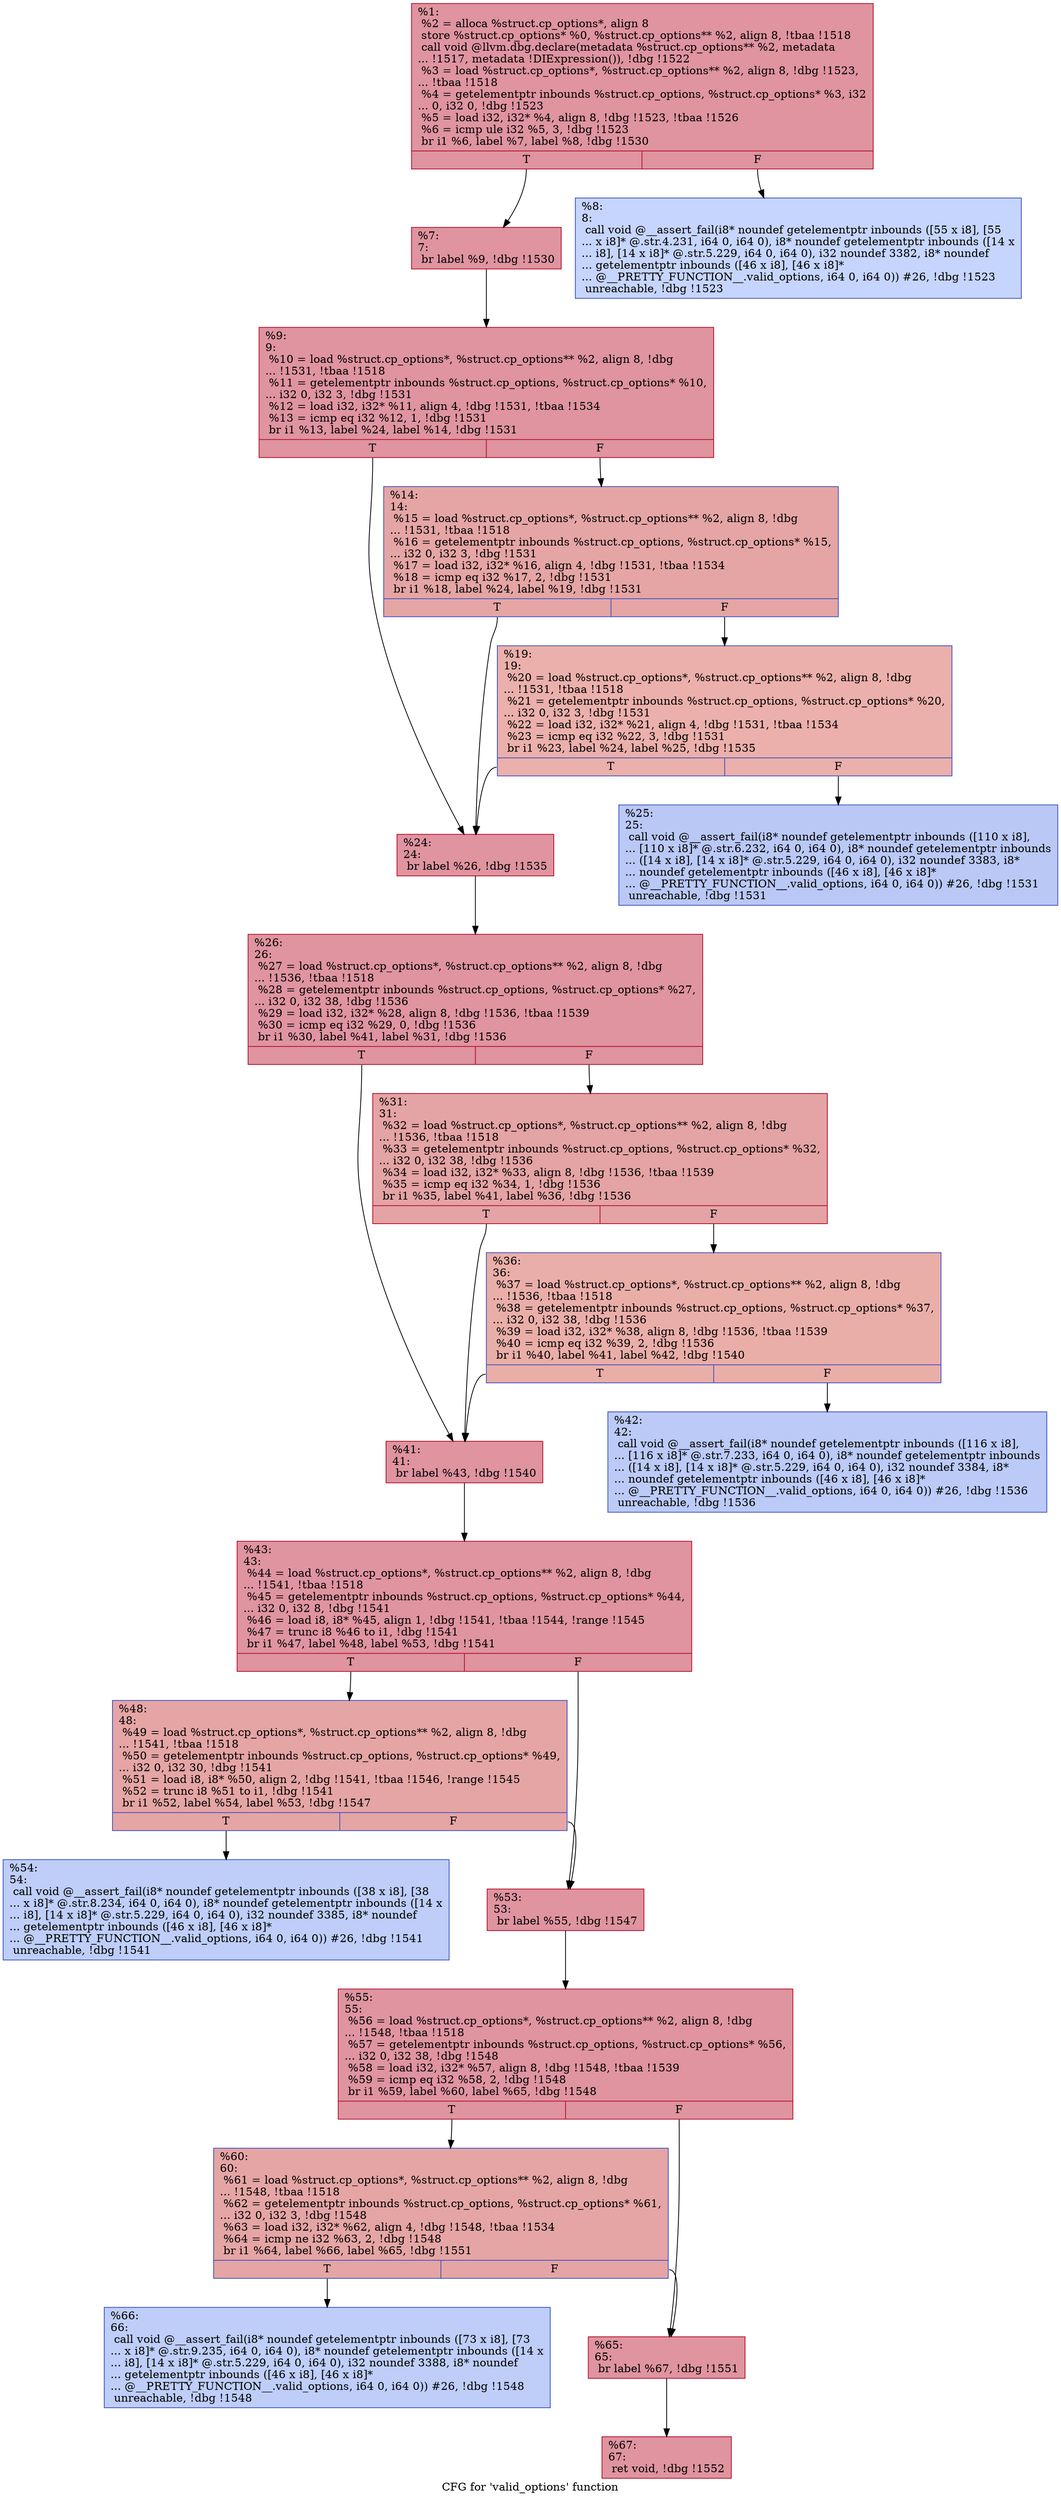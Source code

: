 digraph "CFG for 'valid_options' function" {
	label="CFG for 'valid_options' function";

	Node0xd5a340 [shape=record,color="#b70d28ff", style=filled, fillcolor="#b70d2870",label="{%1:\l  %2 = alloca %struct.cp_options*, align 8\l  store %struct.cp_options* %0, %struct.cp_options** %2, align 8, !tbaa !1518\l  call void @llvm.dbg.declare(metadata %struct.cp_options** %2, metadata\l... !1517, metadata !DIExpression()), !dbg !1522\l  %3 = load %struct.cp_options*, %struct.cp_options** %2, align 8, !dbg !1523,\l... !tbaa !1518\l  %4 = getelementptr inbounds %struct.cp_options, %struct.cp_options* %3, i32\l... 0, i32 0, !dbg !1523\l  %5 = load i32, i32* %4, align 8, !dbg !1523, !tbaa !1526\l  %6 = icmp ule i32 %5, 3, !dbg !1523\l  br i1 %6, label %7, label %8, !dbg !1530\l|{<s0>T|<s1>F}}"];
	Node0xd5a340:s0 -> Node0xd5d250;
	Node0xd5a340:s1 -> Node0xd5d2a0;
	Node0xd5d250 [shape=record,color="#b70d28ff", style=filled, fillcolor="#b70d2870",label="{%7:\l7:                                                \l  br label %9, !dbg !1530\l}"];
	Node0xd5d250 -> Node0xd5d2f0;
	Node0xd5d2a0 [shape=record,color="#3d50c3ff", style=filled, fillcolor="#7ea1fa70",label="{%8:\l8:                                                \l  call void @__assert_fail(i8* noundef getelementptr inbounds ([55 x i8], [55\l... x i8]* @.str.4.231, i64 0, i64 0), i8* noundef getelementptr inbounds ([14 x\l... i8], [14 x i8]* @.str.5.229, i64 0, i64 0), i32 noundef 3382, i8* noundef\l... getelementptr inbounds ([46 x i8], [46 x i8]*\l... @__PRETTY_FUNCTION__.valid_options, i64 0, i64 0)) #26, !dbg !1523\l  unreachable, !dbg !1523\l}"];
	Node0xd5d2f0 [shape=record,color="#b70d28ff", style=filled, fillcolor="#b70d2870",label="{%9:\l9:                                                \l  %10 = load %struct.cp_options*, %struct.cp_options** %2, align 8, !dbg\l... !1531, !tbaa !1518\l  %11 = getelementptr inbounds %struct.cp_options, %struct.cp_options* %10,\l... i32 0, i32 3, !dbg !1531\l  %12 = load i32, i32* %11, align 4, !dbg !1531, !tbaa !1534\l  %13 = icmp eq i32 %12, 1, !dbg !1531\l  br i1 %13, label %24, label %14, !dbg !1531\l|{<s0>T|<s1>F}}"];
	Node0xd5d2f0:s0 -> Node0xd5d3e0;
	Node0xd5d2f0:s1 -> Node0xd5d340;
	Node0xd5d340 [shape=record,color="#3d50c3ff", style=filled, fillcolor="#c5333470",label="{%14:\l14:                                               \l  %15 = load %struct.cp_options*, %struct.cp_options** %2, align 8, !dbg\l... !1531, !tbaa !1518\l  %16 = getelementptr inbounds %struct.cp_options, %struct.cp_options* %15,\l... i32 0, i32 3, !dbg !1531\l  %17 = load i32, i32* %16, align 4, !dbg !1531, !tbaa !1534\l  %18 = icmp eq i32 %17, 2, !dbg !1531\l  br i1 %18, label %24, label %19, !dbg !1531\l|{<s0>T|<s1>F}}"];
	Node0xd5d340:s0 -> Node0xd5d3e0;
	Node0xd5d340:s1 -> Node0xd5d390;
	Node0xd5d390 [shape=record,color="#3d50c3ff", style=filled, fillcolor="#d24b4070",label="{%19:\l19:                                               \l  %20 = load %struct.cp_options*, %struct.cp_options** %2, align 8, !dbg\l... !1531, !tbaa !1518\l  %21 = getelementptr inbounds %struct.cp_options, %struct.cp_options* %20,\l... i32 0, i32 3, !dbg !1531\l  %22 = load i32, i32* %21, align 4, !dbg !1531, !tbaa !1534\l  %23 = icmp eq i32 %22, 3, !dbg !1531\l  br i1 %23, label %24, label %25, !dbg !1535\l|{<s0>T|<s1>F}}"];
	Node0xd5d390:s0 -> Node0xd5d3e0;
	Node0xd5d390:s1 -> Node0xd5d430;
	Node0xd5d3e0 [shape=record,color="#b70d28ff", style=filled, fillcolor="#b70d2870",label="{%24:\l24:                                               \l  br label %26, !dbg !1535\l}"];
	Node0xd5d3e0 -> Node0xd5d480;
	Node0xd5d430 [shape=record,color="#3d50c3ff", style=filled, fillcolor="#6282ea70",label="{%25:\l25:                                               \l  call void @__assert_fail(i8* noundef getelementptr inbounds ([110 x i8],\l... [110 x i8]* @.str.6.232, i64 0, i64 0), i8* noundef getelementptr inbounds\l... ([14 x i8], [14 x i8]* @.str.5.229, i64 0, i64 0), i32 noundef 3383, i8*\l... noundef getelementptr inbounds ([46 x i8], [46 x i8]*\l... @__PRETTY_FUNCTION__.valid_options, i64 0, i64 0)) #26, !dbg !1531\l  unreachable, !dbg !1531\l}"];
	Node0xd5d480 [shape=record,color="#b70d28ff", style=filled, fillcolor="#b70d2870",label="{%26:\l26:                                               \l  %27 = load %struct.cp_options*, %struct.cp_options** %2, align 8, !dbg\l... !1536, !tbaa !1518\l  %28 = getelementptr inbounds %struct.cp_options, %struct.cp_options* %27,\l... i32 0, i32 38, !dbg !1536\l  %29 = load i32, i32* %28, align 8, !dbg !1536, !tbaa !1539\l  %30 = icmp eq i32 %29, 0, !dbg !1536\l  br i1 %30, label %41, label %31, !dbg !1536\l|{<s0>T|<s1>F}}"];
	Node0xd5d480:s0 -> Node0xd5d570;
	Node0xd5d480:s1 -> Node0xd5d4d0;
	Node0xd5d4d0 [shape=record,color="#b70d28ff", style=filled, fillcolor="#c32e3170",label="{%31:\l31:                                               \l  %32 = load %struct.cp_options*, %struct.cp_options** %2, align 8, !dbg\l... !1536, !tbaa !1518\l  %33 = getelementptr inbounds %struct.cp_options, %struct.cp_options* %32,\l... i32 0, i32 38, !dbg !1536\l  %34 = load i32, i32* %33, align 8, !dbg !1536, !tbaa !1539\l  %35 = icmp eq i32 %34, 1, !dbg !1536\l  br i1 %35, label %41, label %36, !dbg !1536\l|{<s0>T|<s1>F}}"];
	Node0xd5d4d0:s0 -> Node0xd5d570;
	Node0xd5d4d0:s1 -> Node0xd5d520;
	Node0xd5d520 [shape=record,color="#3d50c3ff", style=filled, fillcolor="#d0473d70",label="{%36:\l36:                                               \l  %37 = load %struct.cp_options*, %struct.cp_options** %2, align 8, !dbg\l... !1536, !tbaa !1518\l  %38 = getelementptr inbounds %struct.cp_options, %struct.cp_options* %37,\l... i32 0, i32 38, !dbg !1536\l  %39 = load i32, i32* %38, align 8, !dbg !1536, !tbaa !1539\l  %40 = icmp eq i32 %39, 2, !dbg !1536\l  br i1 %40, label %41, label %42, !dbg !1540\l|{<s0>T|<s1>F}}"];
	Node0xd5d520:s0 -> Node0xd5d570;
	Node0xd5d520:s1 -> Node0xd5d5c0;
	Node0xd5d570 [shape=record,color="#b70d28ff", style=filled, fillcolor="#b70d2870",label="{%41:\l41:                                               \l  br label %43, !dbg !1540\l}"];
	Node0xd5d570 -> Node0xd5d610;
	Node0xd5d5c0 [shape=record,color="#3d50c3ff", style=filled, fillcolor="#6687ed70",label="{%42:\l42:                                               \l  call void @__assert_fail(i8* noundef getelementptr inbounds ([116 x i8],\l... [116 x i8]* @.str.7.233, i64 0, i64 0), i8* noundef getelementptr inbounds\l... ([14 x i8], [14 x i8]* @.str.5.229, i64 0, i64 0), i32 noundef 3384, i8*\l... noundef getelementptr inbounds ([46 x i8], [46 x i8]*\l... @__PRETTY_FUNCTION__.valid_options, i64 0, i64 0)) #26, !dbg !1536\l  unreachable, !dbg !1536\l}"];
	Node0xd5d610 [shape=record,color="#b70d28ff", style=filled, fillcolor="#b70d2870",label="{%43:\l43:                                               \l  %44 = load %struct.cp_options*, %struct.cp_options** %2, align 8, !dbg\l... !1541, !tbaa !1518\l  %45 = getelementptr inbounds %struct.cp_options, %struct.cp_options* %44,\l... i32 0, i32 8, !dbg !1541\l  %46 = load i8, i8* %45, align 1, !dbg !1541, !tbaa !1544, !range !1545\l  %47 = trunc i8 %46 to i1, !dbg !1541\l  br i1 %47, label %48, label %53, !dbg !1541\l|{<s0>T|<s1>F}}"];
	Node0xd5d610:s0 -> Node0xd5d660;
	Node0xd5d610:s1 -> Node0xd5d6b0;
	Node0xd5d660 [shape=record,color="#3d50c3ff", style=filled, fillcolor="#c5333470",label="{%48:\l48:                                               \l  %49 = load %struct.cp_options*, %struct.cp_options** %2, align 8, !dbg\l... !1541, !tbaa !1518\l  %50 = getelementptr inbounds %struct.cp_options, %struct.cp_options* %49,\l... i32 0, i32 30, !dbg !1541\l  %51 = load i8, i8* %50, align 2, !dbg !1541, !tbaa !1546, !range !1545\l  %52 = trunc i8 %51 to i1, !dbg !1541\l  br i1 %52, label %54, label %53, !dbg !1547\l|{<s0>T|<s1>F}}"];
	Node0xd5d660:s0 -> Node0xd5d700;
	Node0xd5d660:s1 -> Node0xd5d6b0;
	Node0xd5d6b0 [shape=record,color="#b70d28ff", style=filled, fillcolor="#b70d2870",label="{%53:\l53:                                               \l  br label %55, !dbg !1547\l}"];
	Node0xd5d6b0 -> Node0xd5d750;
	Node0xd5d700 [shape=record,color="#3d50c3ff", style=filled, fillcolor="#6c8ff170",label="{%54:\l54:                                               \l  call void @__assert_fail(i8* noundef getelementptr inbounds ([38 x i8], [38\l... x i8]* @.str.8.234, i64 0, i64 0), i8* noundef getelementptr inbounds ([14 x\l... i8], [14 x i8]* @.str.5.229, i64 0, i64 0), i32 noundef 3385, i8* noundef\l... getelementptr inbounds ([46 x i8], [46 x i8]*\l... @__PRETTY_FUNCTION__.valid_options, i64 0, i64 0)) #26, !dbg !1541\l  unreachable, !dbg !1541\l}"];
	Node0xd5d750 [shape=record,color="#b70d28ff", style=filled, fillcolor="#b70d2870",label="{%55:\l55:                                               \l  %56 = load %struct.cp_options*, %struct.cp_options** %2, align 8, !dbg\l... !1548, !tbaa !1518\l  %57 = getelementptr inbounds %struct.cp_options, %struct.cp_options* %56,\l... i32 0, i32 38, !dbg !1548\l  %58 = load i32, i32* %57, align 8, !dbg !1548, !tbaa !1539\l  %59 = icmp eq i32 %58, 2, !dbg !1548\l  br i1 %59, label %60, label %65, !dbg !1548\l|{<s0>T|<s1>F}}"];
	Node0xd5d750:s0 -> Node0xd5d7a0;
	Node0xd5d750:s1 -> Node0xd5d7f0;
	Node0xd5d7a0 [shape=record,color="#3d50c3ff", style=filled, fillcolor="#c5333470",label="{%60:\l60:                                               \l  %61 = load %struct.cp_options*, %struct.cp_options** %2, align 8, !dbg\l... !1548, !tbaa !1518\l  %62 = getelementptr inbounds %struct.cp_options, %struct.cp_options* %61,\l... i32 0, i32 3, !dbg !1548\l  %63 = load i32, i32* %62, align 4, !dbg !1548, !tbaa !1534\l  %64 = icmp ne i32 %63, 2, !dbg !1548\l  br i1 %64, label %66, label %65, !dbg !1551\l|{<s0>T|<s1>F}}"];
	Node0xd5d7a0:s0 -> Node0xd5d840;
	Node0xd5d7a0:s1 -> Node0xd5d7f0;
	Node0xd5d7f0 [shape=record,color="#b70d28ff", style=filled, fillcolor="#b70d2870",label="{%65:\l65:                                               \l  br label %67, !dbg !1551\l}"];
	Node0xd5d7f0 -> Node0xd5d890;
	Node0xd5d840 [shape=record,color="#3d50c3ff", style=filled, fillcolor="#6c8ff170",label="{%66:\l66:                                               \l  call void @__assert_fail(i8* noundef getelementptr inbounds ([73 x i8], [73\l... x i8]* @.str.9.235, i64 0, i64 0), i8* noundef getelementptr inbounds ([14 x\l... i8], [14 x i8]* @.str.5.229, i64 0, i64 0), i32 noundef 3388, i8* noundef\l... getelementptr inbounds ([46 x i8], [46 x i8]*\l... @__PRETTY_FUNCTION__.valid_options, i64 0, i64 0)) #26, !dbg !1548\l  unreachable, !dbg !1548\l}"];
	Node0xd5d890 [shape=record,color="#b70d28ff", style=filled, fillcolor="#b70d2870",label="{%67:\l67:                                               \l  ret void, !dbg !1552\l}"];
}
